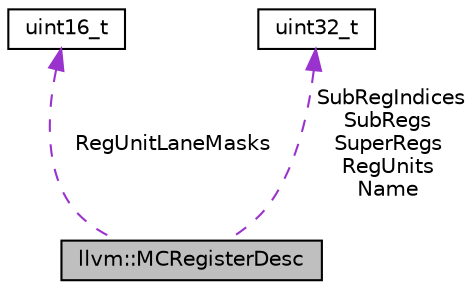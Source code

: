 digraph "llvm::MCRegisterDesc"
{
 // LATEX_PDF_SIZE
  bgcolor="transparent";
  edge [fontname="Helvetica",fontsize="10",labelfontname="Helvetica",labelfontsize="10"];
  node [fontname="Helvetica",fontsize="10",shape=record];
  Node1 [label="llvm::MCRegisterDesc",height=0.2,width=0.4,color="black", fillcolor="grey75", style="filled", fontcolor="black",tooltip="MCRegisterDesc - This record contains information about a particular register."];
  Node2 -> Node1 [dir="back",color="darkorchid3",fontsize="10",style="dashed",label=" RegUnitLaneMasks" ,fontname="Helvetica"];
  Node2 [label="uint16_t",height=0.2,width=0.4,color="black",URL="$classuint16__t.html",tooltip=" "];
  Node3 -> Node1 [dir="back",color="darkorchid3",fontsize="10",style="dashed",label=" SubRegIndices\nSubRegs\nSuperRegs\nRegUnits\nName" ,fontname="Helvetica"];
  Node3 [label="uint32_t",height=0.2,width=0.4,color="black",URL="$classuint32__t.html",tooltip=" "];
}

